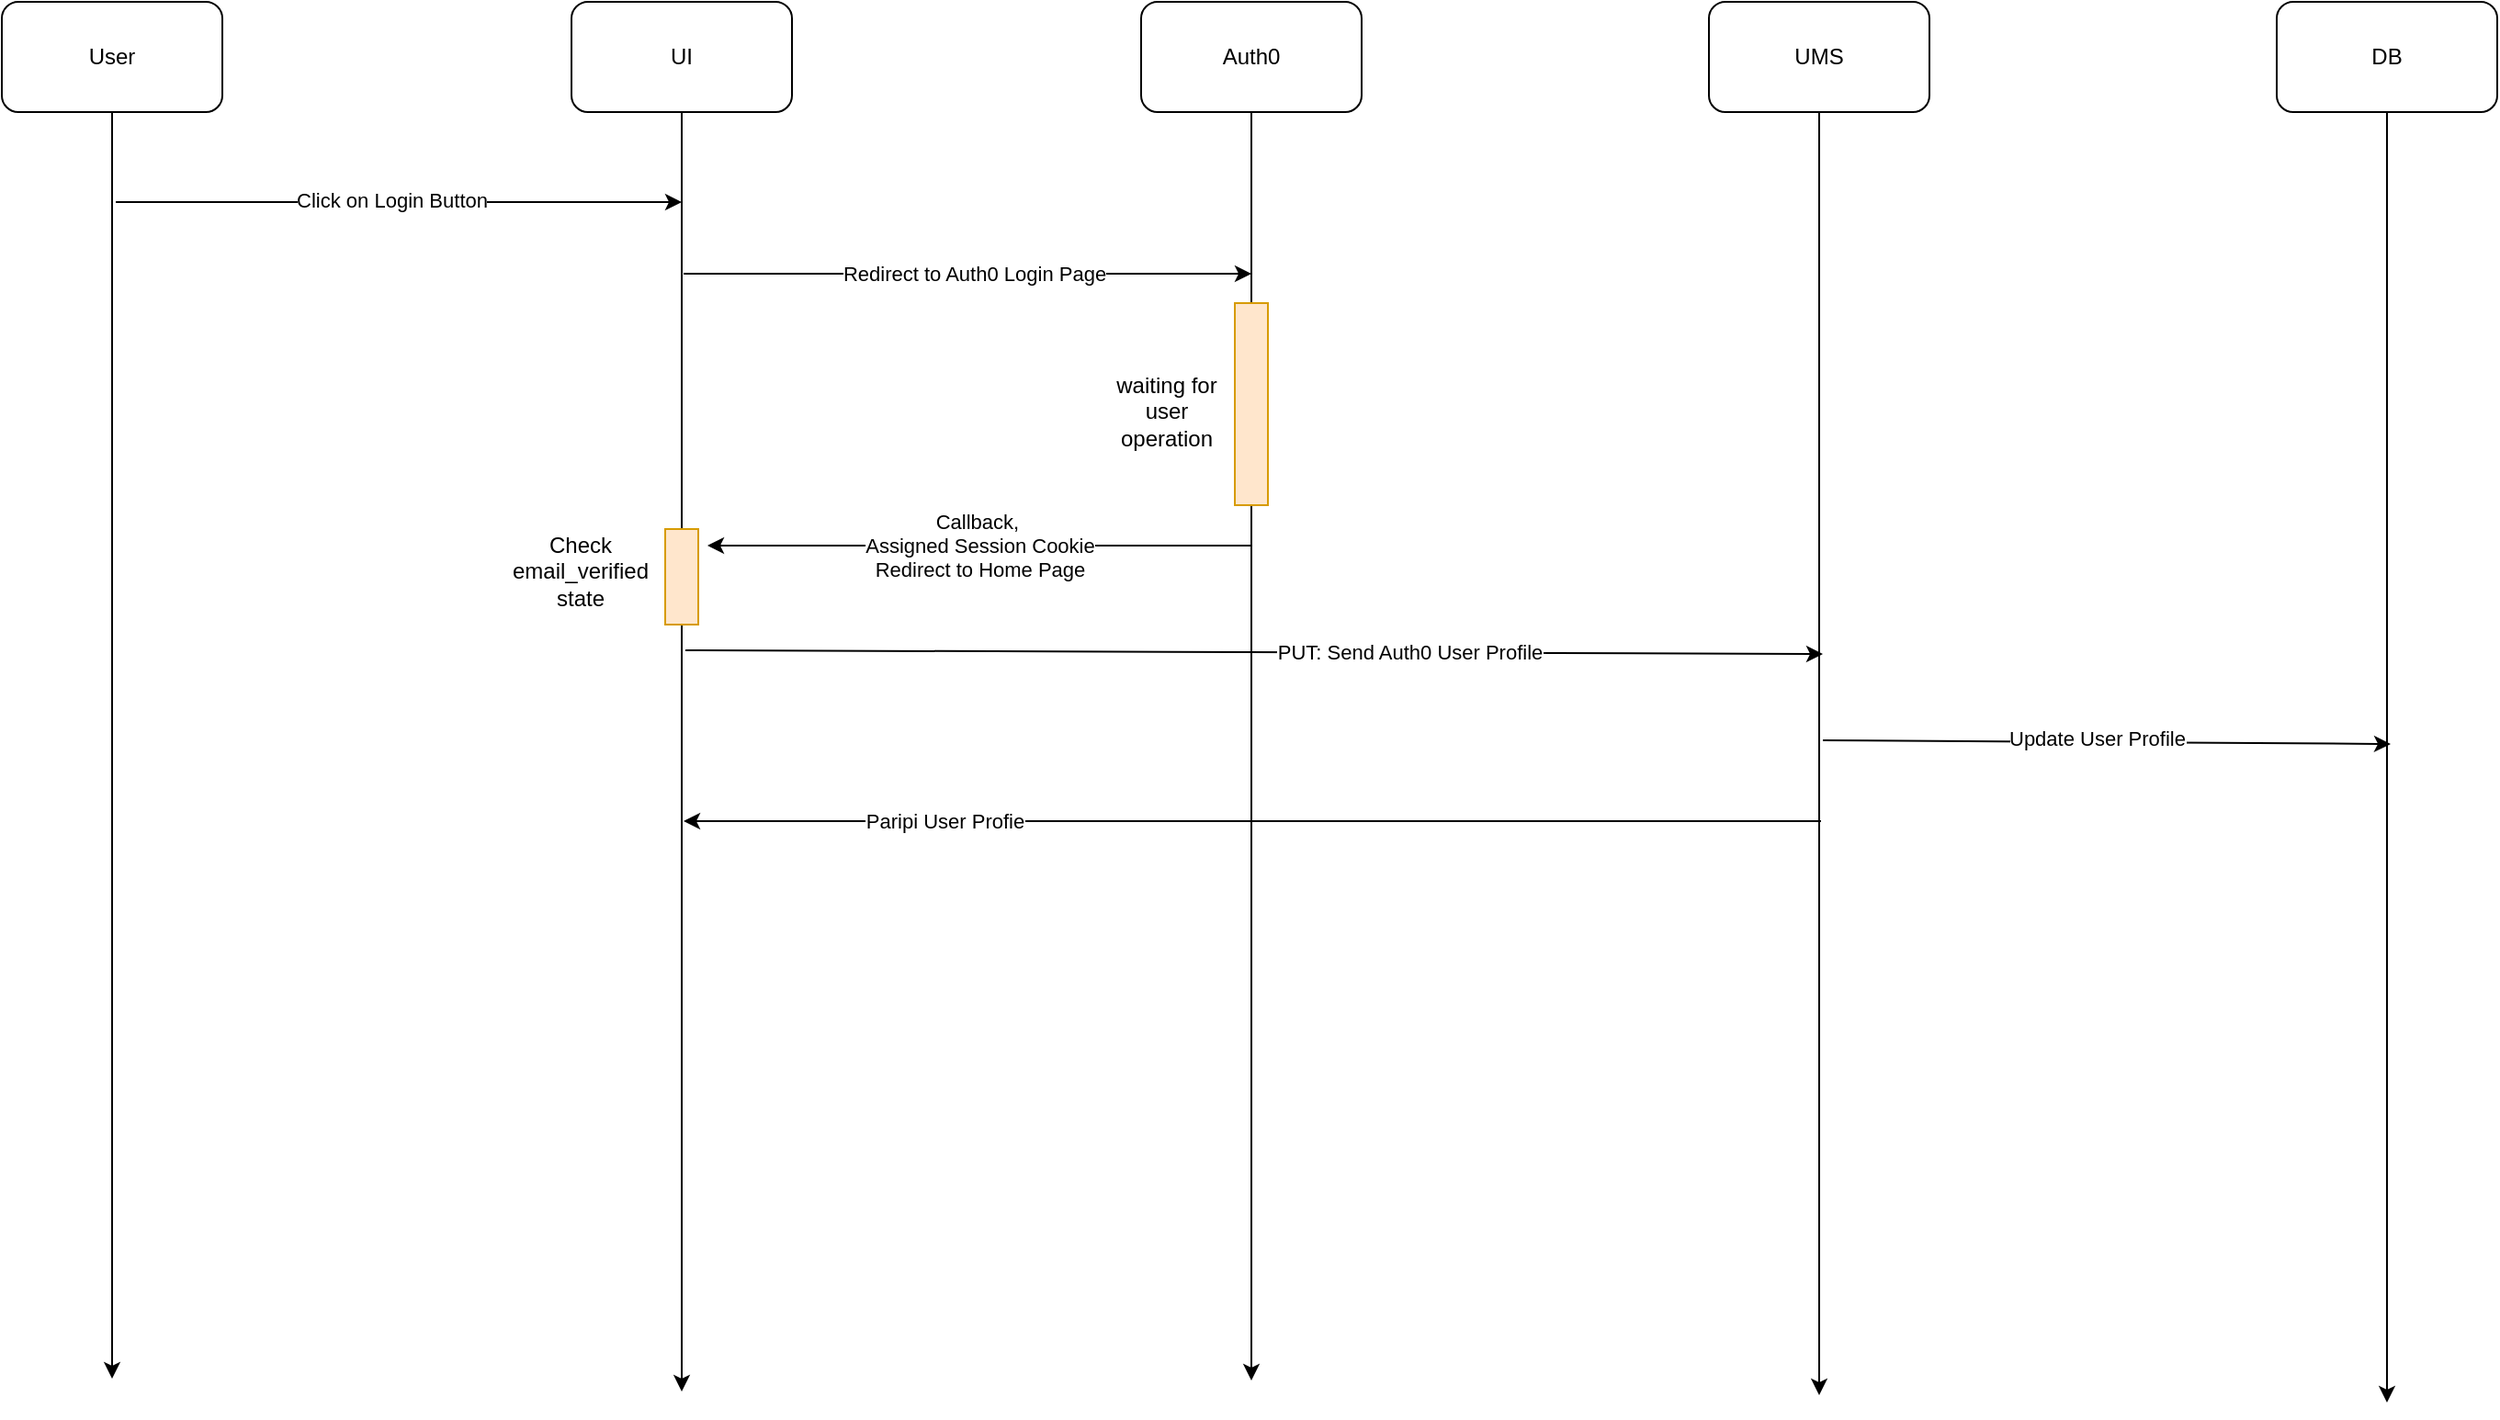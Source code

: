 <mxfile version="22.1.21" type="github">
  <diagram name="第 1 页" id="7qdaOKGfA66vfdNyJJJJ">
    <mxGraphModel dx="1953" dy="1025" grid="0" gridSize="10" guides="1" tooltips="1" connect="1" arrows="1" fold="1" page="0" pageScale="1" pageWidth="827" pageHeight="1169" math="0" shadow="0">
      <root>
        <mxCell id="0" />
        <mxCell id="1" parent="0" />
        <mxCell id="b8cZcdhtqOXxrHHg4NJc-5" style="edgeStyle=orthogonalEdgeStyle;rounded=0;orthogonalLoop=1;jettySize=auto;html=1;exitX=0.5;exitY=1;exitDx=0;exitDy=0;" edge="1" parent="1" source="b8cZcdhtqOXxrHHg4NJc-1">
          <mxGeometry relative="1" as="geometry">
            <mxPoint x="256" y="946.5" as="targetPoint" />
          </mxGeometry>
        </mxCell>
        <mxCell id="b8cZcdhtqOXxrHHg4NJc-1" value="UI" style="rounded=1;whiteSpace=wrap;html=1;" vertex="1" parent="1">
          <mxGeometry x="196" y="190" width="120" height="60" as="geometry" />
        </mxCell>
        <mxCell id="b8cZcdhtqOXxrHHg4NJc-6" style="edgeStyle=orthogonalEdgeStyle;rounded=0;orthogonalLoop=1;jettySize=auto;html=1;exitX=0.5;exitY=1;exitDx=0;exitDy=0;" edge="1" parent="1" source="b8cZcdhtqOXxrHHg4NJc-2">
          <mxGeometry relative="1" as="geometry">
            <mxPoint x="566" y="940.5" as="targetPoint" />
          </mxGeometry>
        </mxCell>
        <mxCell id="b8cZcdhtqOXxrHHg4NJc-2" value="Auth0" style="rounded=1;whiteSpace=wrap;html=1;" vertex="1" parent="1">
          <mxGeometry x="506" y="190" width="120" height="60" as="geometry" />
        </mxCell>
        <mxCell id="b8cZcdhtqOXxrHHg4NJc-7" style="edgeStyle=orthogonalEdgeStyle;rounded=0;orthogonalLoop=1;jettySize=auto;html=1;exitX=0.5;exitY=1;exitDx=0;exitDy=0;" edge="1" parent="1" source="b8cZcdhtqOXxrHHg4NJc-3">
          <mxGeometry relative="1" as="geometry">
            <mxPoint x="875" y="948.5" as="targetPoint" />
          </mxGeometry>
        </mxCell>
        <mxCell id="b8cZcdhtqOXxrHHg4NJc-3" value="UMS" style="rounded=1;whiteSpace=wrap;html=1;" vertex="1" parent="1">
          <mxGeometry x="815" y="190" width="120" height="60" as="geometry" />
        </mxCell>
        <mxCell id="b8cZcdhtqOXxrHHg4NJc-8" style="edgeStyle=orthogonalEdgeStyle;rounded=0;orthogonalLoop=1;jettySize=auto;html=1;exitX=0.5;exitY=1;exitDx=0;exitDy=0;" edge="1" parent="1" source="b8cZcdhtqOXxrHHg4NJc-4">
          <mxGeometry relative="1" as="geometry">
            <mxPoint x="1184" y="952.5" as="targetPoint" />
          </mxGeometry>
        </mxCell>
        <mxCell id="b8cZcdhtqOXxrHHg4NJc-4" value="DB" style="rounded=1;whiteSpace=wrap;html=1;" vertex="1" parent="1">
          <mxGeometry x="1124" y="190" width="120" height="60" as="geometry" />
        </mxCell>
        <mxCell id="b8cZcdhtqOXxrHHg4NJc-10" style="edgeStyle=orthogonalEdgeStyle;rounded=0;orthogonalLoop=1;jettySize=auto;html=1;exitX=0.5;exitY=1;exitDx=0;exitDy=0;" edge="1" parent="1" source="b8cZcdhtqOXxrHHg4NJc-9">
          <mxGeometry relative="1" as="geometry">
            <mxPoint x="-54" y="939.5" as="targetPoint" />
          </mxGeometry>
        </mxCell>
        <mxCell id="b8cZcdhtqOXxrHHg4NJc-9" value="User" style="rounded=1;whiteSpace=wrap;html=1;" vertex="1" parent="1">
          <mxGeometry x="-114" y="190" width="120" height="60" as="geometry" />
        </mxCell>
        <mxCell id="b8cZcdhtqOXxrHHg4NJc-13" value="" style="endArrow=classic;html=1;rounded=0;" edge="1" parent="1">
          <mxGeometry width="50" height="50" relative="1" as="geometry">
            <mxPoint x="-52" y="299" as="sourcePoint" />
            <mxPoint x="256" y="299" as="targetPoint" />
          </mxGeometry>
        </mxCell>
        <mxCell id="b8cZcdhtqOXxrHHg4NJc-14" value="Click on Login Button" style="edgeLabel;html=1;align=center;verticalAlign=middle;resizable=0;points=[];" vertex="1" connectable="0" parent="b8cZcdhtqOXxrHHg4NJc-13">
          <mxGeometry x="-0.092" y="2" relative="1" as="geometry">
            <mxPoint x="10" y="1" as="offset" />
          </mxGeometry>
        </mxCell>
        <mxCell id="b8cZcdhtqOXxrHHg4NJc-15" value="" style="endArrow=classic;html=1;rounded=0;" edge="1" parent="1">
          <mxGeometry width="50" height="50" relative="1" as="geometry">
            <mxPoint x="257" y="338" as="sourcePoint" />
            <mxPoint x="566" y="338" as="targetPoint" />
          </mxGeometry>
        </mxCell>
        <mxCell id="b8cZcdhtqOXxrHHg4NJc-16" value="Redirect to Auth0 Login Page" style="edgeLabel;html=1;align=center;verticalAlign=middle;resizable=0;points=[];" vertex="1" connectable="0" parent="b8cZcdhtqOXxrHHg4NJc-15">
          <mxGeometry x="0.02" relative="1" as="geometry">
            <mxPoint as="offset" />
          </mxGeometry>
        </mxCell>
        <mxCell id="b8cZcdhtqOXxrHHg4NJc-21" value="" style="rounded=0;whiteSpace=wrap;html=1;fillColor=#ffe6cc;strokeColor=#d79b00;" vertex="1" parent="1">
          <mxGeometry x="557" y="354" width="18" height="110" as="geometry" />
        </mxCell>
        <mxCell id="b8cZcdhtqOXxrHHg4NJc-22" value="waiting for user operation" style="text;html=1;strokeColor=none;fillColor=none;align=center;verticalAlign=middle;whiteSpace=wrap;rounded=0;" vertex="1" parent="1">
          <mxGeometry x="490" y="398" width="60" height="30" as="geometry" />
        </mxCell>
        <mxCell id="b8cZcdhtqOXxrHHg4NJc-24" value="" style="endArrow=classic;html=1;rounded=0;" edge="1" parent="1">
          <mxGeometry width="50" height="50" relative="1" as="geometry">
            <mxPoint x="566" y="486" as="sourcePoint" />
            <mxPoint x="270" y="486" as="targetPoint" />
          </mxGeometry>
        </mxCell>
        <mxCell id="b8cZcdhtqOXxrHHg4NJc-25" value="Callback,&amp;nbsp;&lt;br&gt;Assigned Session Cookie&lt;br&gt;Redirect to Home Page" style="edgeLabel;html=1;align=center;verticalAlign=middle;resizable=0;points=[];" vertex="1" connectable="0" parent="b8cZcdhtqOXxrHHg4NJc-24">
          <mxGeometry x="0.001" y="2" relative="1" as="geometry">
            <mxPoint y="-2" as="offset" />
          </mxGeometry>
        </mxCell>
        <mxCell id="b8cZcdhtqOXxrHHg4NJc-30" value="Check email_verified state" style="text;html=1;strokeColor=none;fillColor=none;align=center;verticalAlign=middle;whiteSpace=wrap;rounded=0;" vertex="1" parent="1">
          <mxGeometry x="171" y="485" width="60" height="30" as="geometry" />
        </mxCell>
        <mxCell id="b8cZcdhtqOXxrHHg4NJc-31" value="" style="rounded=0;whiteSpace=wrap;html=1;fillColor=#ffe6cc;strokeColor=#d79b00;" vertex="1" parent="1">
          <mxGeometry x="247" y="477" width="18" height="52" as="geometry" />
        </mxCell>
        <mxCell id="b8cZcdhtqOXxrHHg4NJc-34" value="" style="endArrow=classic;html=1;rounded=0;" edge="1" parent="1">
          <mxGeometry width="50" height="50" relative="1" as="geometry">
            <mxPoint x="258" y="543" as="sourcePoint" />
            <mxPoint x="877" y="545" as="targetPoint" />
          </mxGeometry>
        </mxCell>
        <mxCell id="b8cZcdhtqOXxrHHg4NJc-35" value="PUT: Send Auth0 User Profile" style="edgeLabel;html=1;align=center;verticalAlign=middle;resizable=0;points=[];" vertex="1" connectable="0" parent="b8cZcdhtqOXxrHHg4NJc-34">
          <mxGeometry x="0.216" y="-1" relative="1" as="geometry">
            <mxPoint x="17" y="-1" as="offset" />
          </mxGeometry>
        </mxCell>
        <mxCell id="b8cZcdhtqOXxrHHg4NJc-36" value="" style="endArrow=classic;html=1;rounded=0;" edge="1" parent="1">
          <mxGeometry width="50" height="50" relative="1" as="geometry">
            <mxPoint x="877" y="592" as="sourcePoint" />
            <mxPoint x="1186" y="594" as="targetPoint" />
          </mxGeometry>
        </mxCell>
        <mxCell id="b8cZcdhtqOXxrHHg4NJc-37" value="Update User Profile" style="edgeLabel;html=1;align=center;verticalAlign=middle;resizable=0;points=[];" vertex="1" connectable="0" parent="b8cZcdhtqOXxrHHg4NJc-36">
          <mxGeometry x="-0.039" y="2" relative="1" as="geometry">
            <mxPoint as="offset" />
          </mxGeometry>
        </mxCell>
        <mxCell id="b8cZcdhtqOXxrHHg4NJc-38" value="" style="endArrow=classic;html=1;rounded=0;" edge="1" parent="1">
          <mxGeometry width="50" height="50" relative="1" as="geometry">
            <mxPoint x="876" y="636" as="sourcePoint" />
            <mxPoint x="257" y="636" as="targetPoint" />
          </mxGeometry>
        </mxCell>
        <mxCell id="b8cZcdhtqOXxrHHg4NJc-39" value="Paripi User Profie" style="edgeLabel;html=1;align=center;verticalAlign=middle;resizable=0;points=[];" vertex="1" connectable="0" parent="b8cZcdhtqOXxrHHg4NJc-38">
          <mxGeometry x="0.484" y="-2" relative="1" as="geometry">
            <mxPoint x="-18" y="2" as="offset" />
          </mxGeometry>
        </mxCell>
      </root>
    </mxGraphModel>
  </diagram>
</mxfile>
